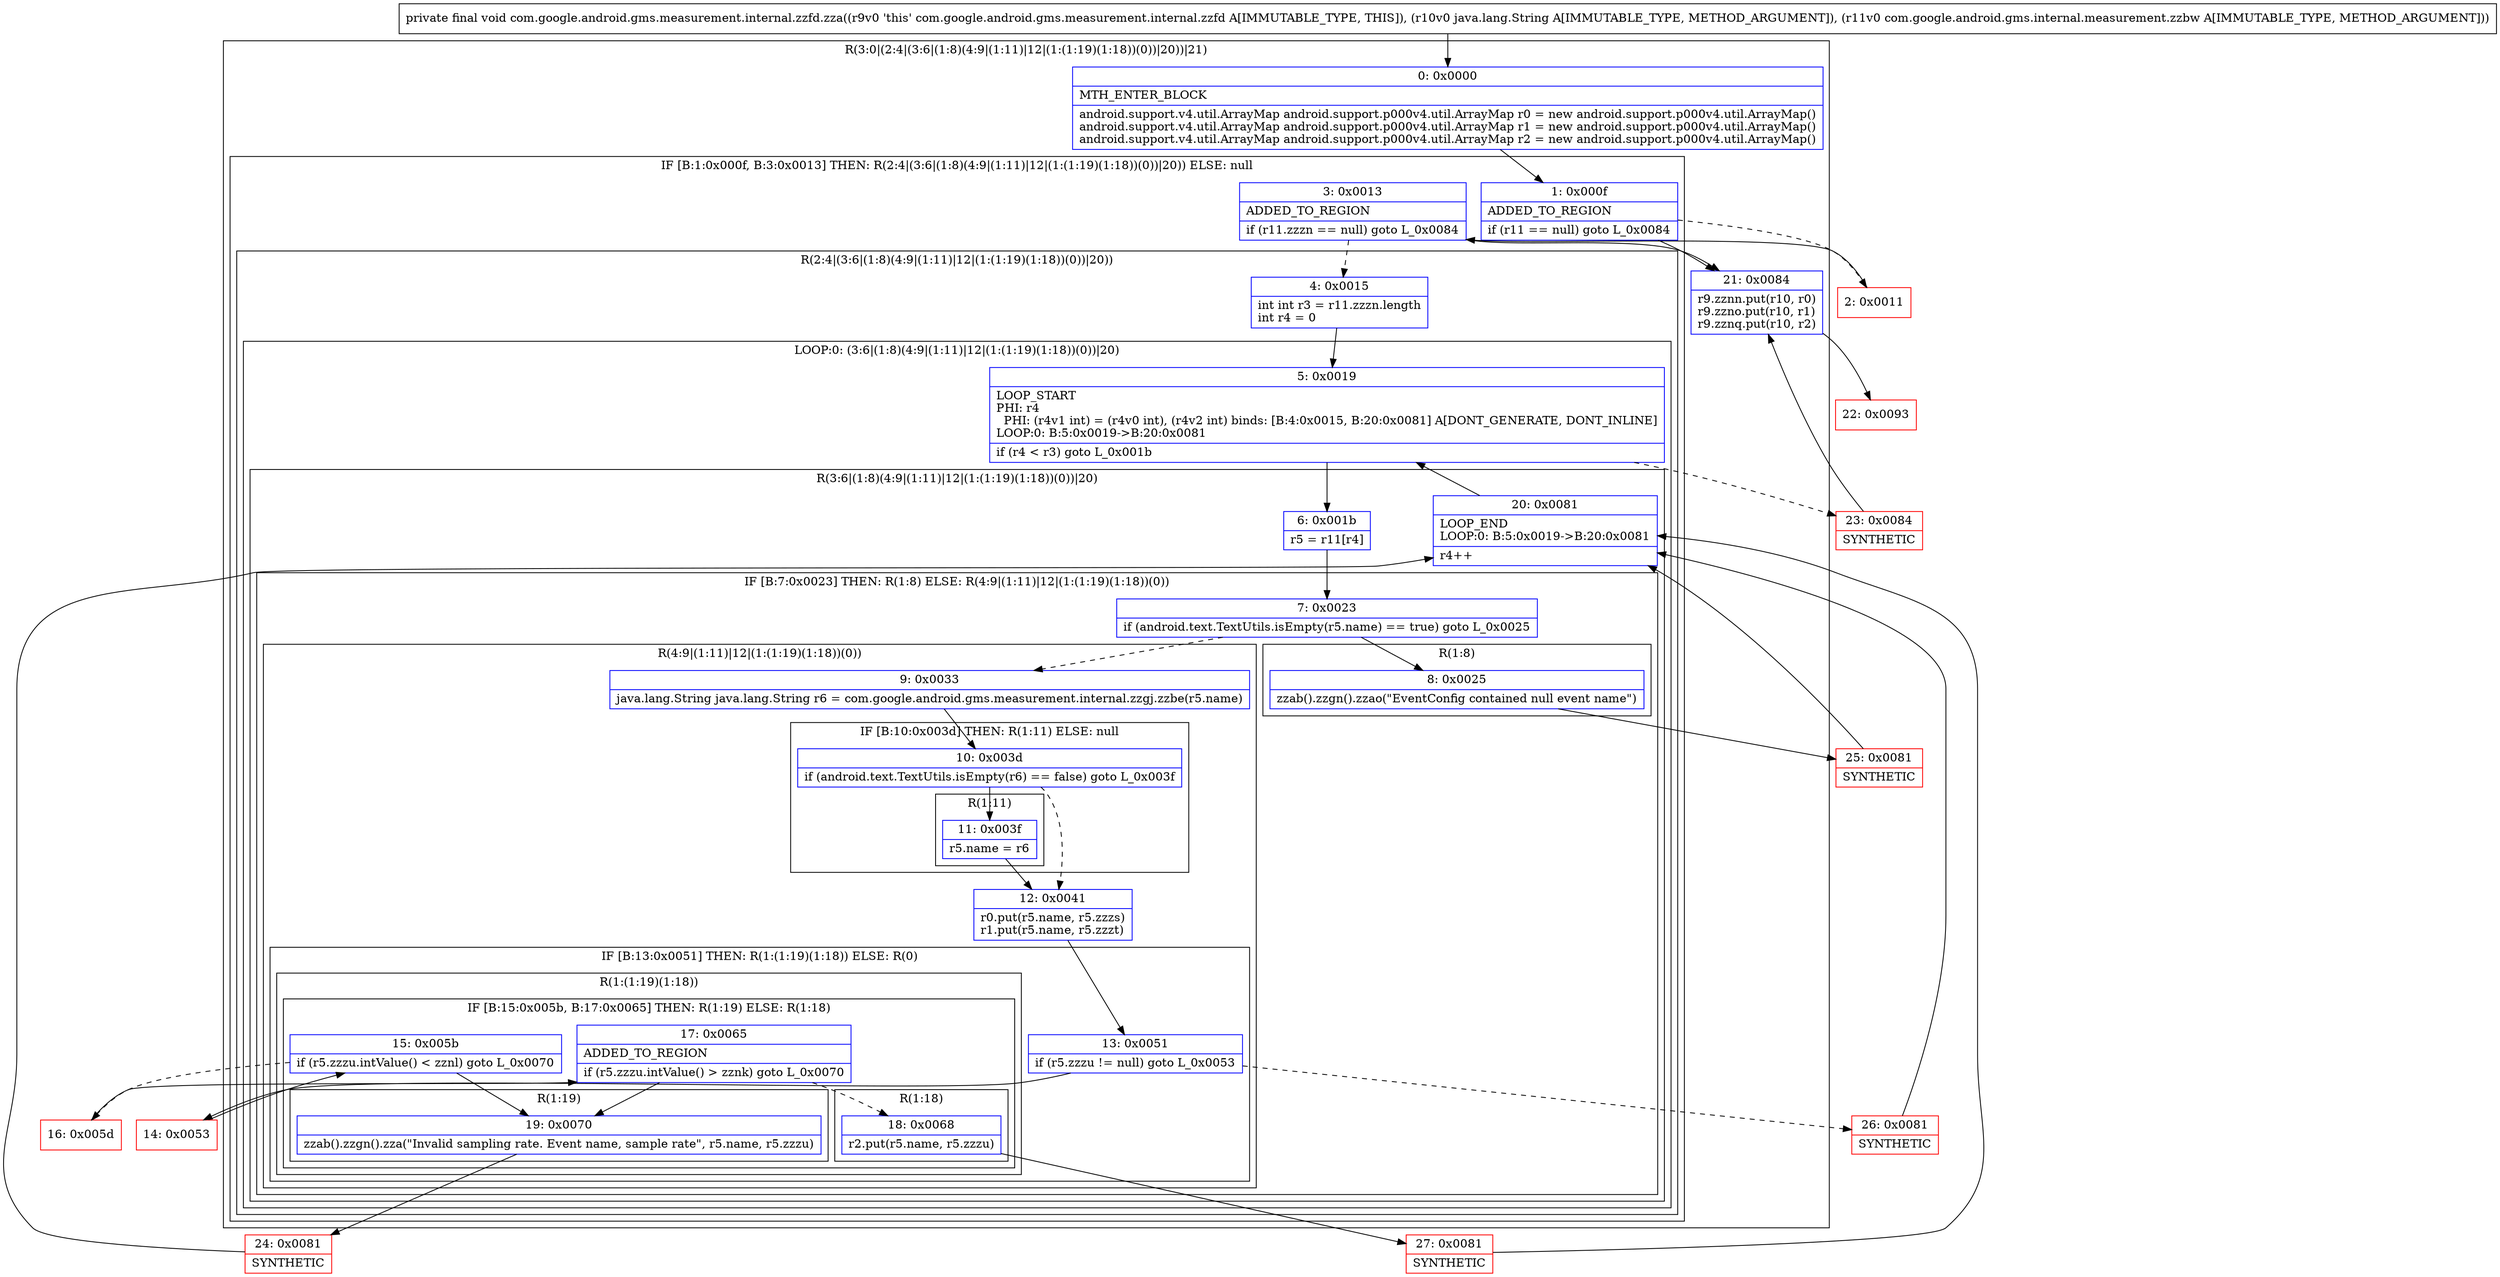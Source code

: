 digraph "CFG forcom.google.android.gms.measurement.internal.zzfd.zza(Ljava\/lang\/String;Lcom\/google\/android\/gms\/internal\/measurement\/zzbw;)V" {
subgraph cluster_Region_1305258971 {
label = "R(3:0|(2:4|(3:6|(1:8)(4:9|(1:11)|12|(1:(1:19)(1:18))(0))|20))|21)";
node [shape=record,color=blue];
Node_0 [shape=record,label="{0\:\ 0x0000|MTH_ENTER_BLOCK\l|android.support.v4.util.ArrayMap android.support.p000v4.util.ArrayMap r0 = new android.support.p000v4.util.ArrayMap()\landroid.support.v4.util.ArrayMap android.support.p000v4.util.ArrayMap r1 = new android.support.p000v4.util.ArrayMap()\landroid.support.v4.util.ArrayMap android.support.p000v4.util.ArrayMap r2 = new android.support.p000v4.util.ArrayMap()\l}"];
subgraph cluster_IfRegion_2104703178 {
label = "IF [B:1:0x000f, B:3:0x0013] THEN: R(2:4|(3:6|(1:8)(4:9|(1:11)|12|(1:(1:19)(1:18))(0))|20)) ELSE: null";
node [shape=record,color=blue];
Node_1 [shape=record,label="{1\:\ 0x000f|ADDED_TO_REGION\l|if (r11 == null) goto L_0x0084\l}"];
Node_3 [shape=record,label="{3\:\ 0x0013|ADDED_TO_REGION\l|if (r11.zzzn == null) goto L_0x0084\l}"];
subgraph cluster_Region_1989544265 {
label = "R(2:4|(3:6|(1:8)(4:9|(1:11)|12|(1:(1:19)(1:18))(0))|20))";
node [shape=record,color=blue];
Node_4 [shape=record,label="{4\:\ 0x0015|int int r3 = r11.zzzn.length\lint r4 = 0\l}"];
subgraph cluster_LoopRegion_312973940 {
label = "LOOP:0: (3:6|(1:8)(4:9|(1:11)|12|(1:(1:19)(1:18))(0))|20)";
node [shape=record,color=blue];
Node_5 [shape=record,label="{5\:\ 0x0019|LOOP_START\lPHI: r4 \l  PHI: (r4v1 int) = (r4v0 int), (r4v2 int) binds: [B:4:0x0015, B:20:0x0081] A[DONT_GENERATE, DONT_INLINE]\lLOOP:0: B:5:0x0019\-\>B:20:0x0081\l|if (r4 \< r3) goto L_0x001b\l}"];
subgraph cluster_Region_1580004915 {
label = "R(3:6|(1:8)(4:9|(1:11)|12|(1:(1:19)(1:18))(0))|20)";
node [shape=record,color=blue];
Node_6 [shape=record,label="{6\:\ 0x001b|r5 = r11[r4]\l}"];
subgraph cluster_IfRegion_1992356043 {
label = "IF [B:7:0x0023] THEN: R(1:8) ELSE: R(4:9|(1:11)|12|(1:(1:19)(1:18))(0))";
node [shape=record,color=blue];
Node_7 [shape=record,label="{7\:\ 0x0023|if (android.text.TextUtils.isEmpty(r5.name) == true) goto L_0x0025\l}"];
subgraph cluster_Region_898127382 {
label = "R(1:8)";
node [shape=record,color=blue];
Node_8 [shape=record,label="{8\:\ 0x0025|zzab().zzgn().zzao(\"EventConfig contained null event name\")\l}"];
}
subgraph cluster_Region_54739155 {
label = "R(4:9|(1:11)|12|(1:(1:19)(1:18))(0))";
node [shape=record,color=blue];
Node_9 [shape=record,label="{9\:\ 0x0033|java.lang.String java.lang.String r6 = com.google.android.gms.measurement.internal.zzgj.zzbe(r5.name)\l}"];
subgraph cluster_IfRegion_1206939901 {
label = "IF [B:10:0x003d] THEN: R(1:11) ELSE: null";
node [shape=record,color=blue];
Node_10 [shape=record,label="{10\:\ 0x003d|if (android.text.TextUtils.isEmpty(r6) == false) goto L_0x003f\l}"];
subgraph cluster_Region_589553724 {
label = "R(1:11)";
node [shape=record,color=blue];
Node_11 [shape=record,label="{11\:\ 0x003f|r5.name = r6\l}"];
}
}
Node_12 [shape=record,label="{12\:\ 0x0041|r0.put(r5.name, r5.zzzs)\lr1.put(r5.name, r5.zzzt)\l}"];
subgraph cluster_IfRegion_1373216005 {
label = "IF [B:13:0x0051] THEN: R(1:(1:19)(1:18)) ELSE: R(0)";
node [shape=record,color=blue];
Node_13 [shape=record,label="{13\:\ 0x0051|if (r5.zzzu != null) goto L_0x0053\l}"];
subgraph cluster_Region_2130958704 {
label = "R(1:(1:19)(1:18))";
node [shape=record,color=blue];
subgraph cluster_IfRegion_238299379 {
label = "IF [B:15:0x005b, B:17:0x0065] THEN: R(1:19) ELSE: R(1:18)";
node [shape=record,color=blue];
Node_15 [shape=record,label="{15\:\ 0x005b|if (r5.zzzu.intValue() \< zznl) goto L_0x0070\l}"];
Node_17 [shape=record,label="{17\:\ 0x0065|ADDED_TO_REGION\l|if (r5.zzzu.intValue() \> zznk) goto L_0x0070\l}"];
subgraph cluster_Region_2046552005 {
label = "R(1:19)";
node [shape=record,color=blue];
Node_19 [shape=record,label="{19\:\ 0x0070|zzab().zzgn().zza(\"Invalid sampling rate. Event name, sample rate\", r5.name, r5.zzzu)\l}"];
}
subgraph cluster_Region_433041168 {
label = "R(1:18)";
node [shape=record,color=blue];
Node_18 [shape=record,label="{18\:\ 0x0068|r2.put(r5.name, r5.zzzu)\l}"];
}
}
}
subgraph cluster_Region_1683450954 {
label = "R(0)";
node [shape=record,color=blue];
}
}
}
}
Node_20 [shape=record,label="{20\:\ 0x0081|LOOP_END\lLOOP:0: B:5:0x0019\-\>B:20:0x0081\l|r4++\l}"];
}
}
}
}
Node_21 [shape=record,label="{21\:\ 0x0084|r9.zznn.put(r10, r0)\lr9.zzno.put(r10, r1)\lr9.zznq.put(r10, r2)\l}"];
}
Node_2 [shape=record,color=red,label="{2\:\ 0x0011}"];
Node_14 [shape=record,color=red,label="{14\:\ 0x0053}"];
Node_16 [shape=record,color=red,label="{16\:\ 0x005d}"];
Node_22 [shape=record,color=red,label="{22\:\ 0x0093}"];
Node_23 [shape=record,color=red,label="{23\:\ 0x0084|SYNTHETIC\l}"];
Node_24 [shape=record,color=red,label="{24\:\ 0x0081|SYNTHETIC\l}"];
Node_25 [shape=record,color=red,label="{25\:\ 0x0081|SYNTHETIC\l}"];
Node_26 [shape=record,color=red,label="{26\:\ 0x0081|SYNTHETIC\l}"];
Node_27 [shape=record,color=red,label="{27\:\ 0x0081|SYNTHETIC\l}"];
MethodNode[shape=record,label="{private final void com.google.android.gms.measurement.internal.zzfd.zza((r9v0 'this' com.google.android.gms.measurement.internal.zzfd A[IMMUTABLE_TYPE, THIS]), (r10v0 java.lang.String A[IMMUTABLE_TYPE, METHOD_ARGUMENT]), (r11v0 com.google.android.gms.internal.measurement.zzbw A[IMMUTABLE_TYPE, METHOD_ARGUMENT])) }"];
MethodNode -> Node_0;
Node_0 -> Node_1;
Node_1 -> Node_2[style=dashed];
Node_1 -> Node_21;
Node_3 -> Node_4[style=dashed];
Node_3 -> Node_21;
Node_4 -> Node_5;
Node_5 -> Node_6;
Node_5 -> Node_23[style=dashed];
Node_6 -> Node_7;
Node_7 -> Node_8;
Node_7 -> Node_9[style=dashed];
Node_8 -> Node_25;
Node_9 -> Node_10;
Node_10 -> Node_11;
Node_10 -> Node_12[style=dashed];
Node_11 -> Node_12;
Node_12 -> Node_13;
Node_13 -> Node_14;
Node_13 -> Node_26[style=dashed];
Node_15 -> Node_16[style=dashed];
Node_15 -> Node_19;
Node_17 -> Node_18[style=dashed];
Node_17 -> Node_19;
Node_19 -> Node_24;
Node_18 -> Node_27;
Node_20 -> Node_5;
Node_21 -> Node_22;
Node_2 -> Node_3;
Node_14 -> Node_15;
Node_16 -> Node_17;
Node_23 -> Node_21;
Node_24 -> Node_20;
Node_25 -> Node_20;
Node_26 -> Node_20;
Node_27 -> Node_20;
}

